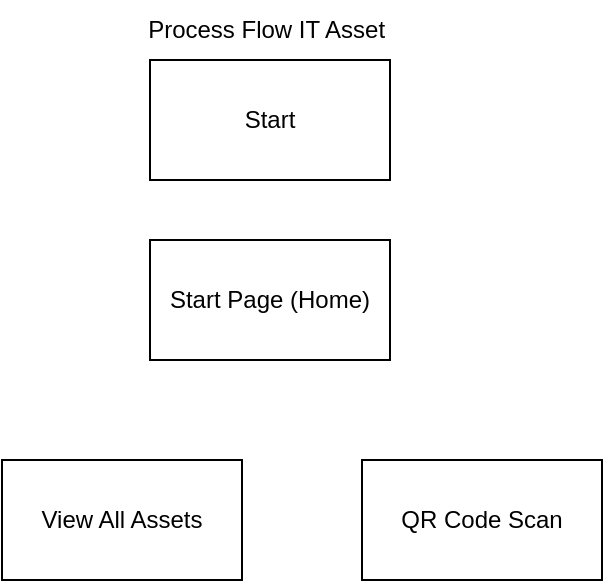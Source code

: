 <mxfile version="26.3.0">
  <diagram name="Page-1" id="PEobDYaiPDAEcXKn0WEM">
    <mxGraphModel dx="428" dy="481" grid="1" gridSize="10" guides="1" tooltips="1" connect="1" arrows="1" fold="1" page="1" pageScale="1" pageWidth="827" pageHeight="1169" math="0" shadow="0">
      <root>
        <mxCell id="0" />
        <mxCell id="1" parent="0" />
        <mxCell id="abeEQ7c7rQH_-0KCB6Yx-2" value="Process Flow IT Asset&amp;nbsp;" style="text;html=1;align=center;verticalAlign=middle;whiteSpace=wrap;rounded=0;" vertex="1" parent="1">
          <mxGeometry x="344" y="30" width="140" height="30" as="geometry" />
        </mxCell>
        <mxCell id="abeEQ7c7rQH_-0KCB6Yx-3" value="Start" style="rounded=0;whiteSpace=wrap;html=1;" vertex="1" parent="1">
          <mxGeometry x="354" y="60" width="120" height="60" as="geometry" />
        </mxCell>
        <mxCell id="abeEQ7c7rQH_-0KCB6Yx-5" value="Start Page (Home)" style="rounded=0;whiteSpace=wrap;html=1;" vertex="1" parent="1">
          <mxGeometry x="354" y="150" width="120" height="60" as="geometry" />
        </mxCell>
        <mxCell id="abeEQ7c7rQH_-0KCB6Yx-6" value="QR Code Scan" style="rounded=0;whiteSpace=wrap;html=1;" vertex="1" parent="1">
          <mxGeometry x="460" y="260" width="120" height="60" as="geometry" />
        </mxCell>
        <mxCell id="abeEQ7c7rQH_-0KCB6Yx-7" value="View All Assets" style="rounded=0;whiteSpace=wrap;html=1;" vertex="1" parent="1">
          <mxGeometry x="280" y="260" width="120" height="60" as="geometry" />
        </mxCell>
      </root>
    </mxGraphModel>
  </diagram>
</mxfile>
